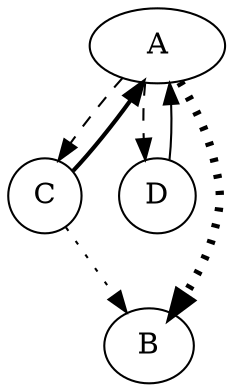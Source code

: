 digraph G {
    A [width = .9];
    C [width = .4];
    D [width = .4];
    B [width = .6]; 
    A -> B [style = dotted, color = black, penwidth = 4];
    C -> A[ style = solid, penwidth = 2];
    D -> A [style = solid, penwidth = 1];
    C -> B[style = dotted, color = black, penwidht = 2];
    A -> C [style = dashed];
    A -> D [style = dashed];
}